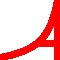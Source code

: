 import graph;

size(30,30,IgnoreAspect);

real f(real t) {return t < 0 ? -1/t : -0.5/t;}

picture logo(pair s=0, pen q)
{
  picture pic;
  pen p=linewidth(3)+q;
  real a=-0.5;
  real b=1;
  real eps=0.1;
  draw(pic,shift((eps,-f(a)))*graph(f,a,-eps),p);
  real c=0.5*a;
  pair z=(0,f(c)-f(a));
  draw(pic,z+c+eps--z,p);
  yaxis(pic,p);
  return shift(s)*pic;
}

add(logo(red));
